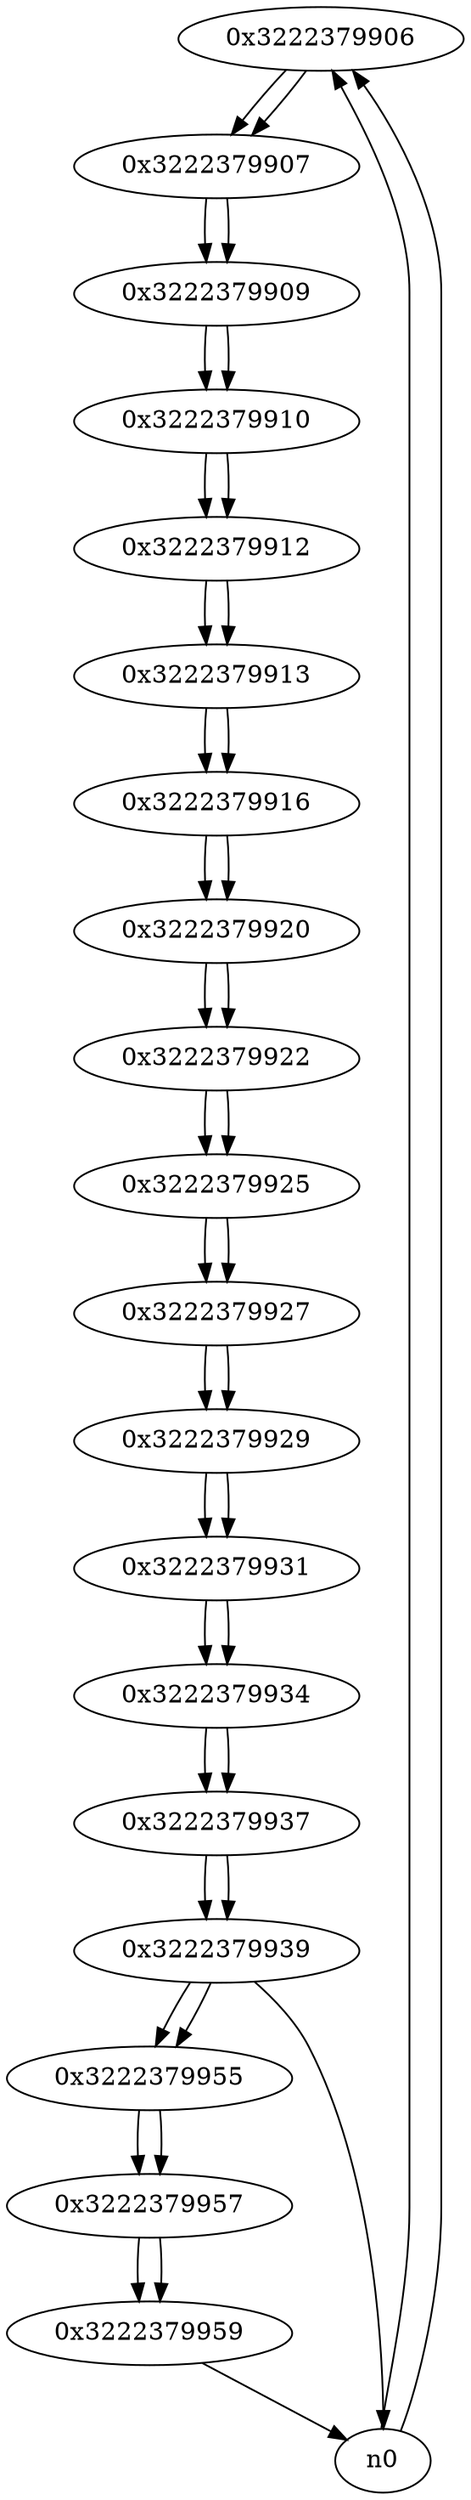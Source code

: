 digraph G{
/* nodes */
  n1 [label="0x3222379906"]
  n2 [label="0x3222379907"]
  n3 [label="0x3222379909"]
  n4 [label="0x3222379910"]
  n5 [label="0x3222379912"]
  n6 [label="0x3222379913"]
  n7 [label="0x3222379916"]
  n8 [label="0x3222379920"]
  n9 [label="0x3222379922"]
  n10 [label="0x3222379925"]
  n11 [label="0x3222379927"]
  n12 [label="0x3222379929"]
  n13 [label="0x3222379931"]
  n14 [label="0x3222379934"]
  n15 [label="0x3222379937"]
  n16 [label="0x3222379939"]
  n17 [label="0x3222379955"]
  n18 [label="0x3222379957"]
  n19 [label="0x3222379959"]
/* edges */
n1 -> n2;
n0 -> n1;
n0 -> n1;
n2 -> n3;
n1 -> n2;
n3 -> n4;
n2 -> n3;
n4 -> n5;
n3 -> n4;
n5 -> n6;
n4 -> n5;
n6 -> n7;
n5 -> n6;
n7 -> n8;
n6 -> n7;
n8 -> n9;
n7 -> n8;
n9 -> n10;
n8 -> n9;
n10 -> n11;
n9 -> n10;
n11 -> n12;
n10 -> n11;
n12 -> n13;
n11 -> n12;
n13 -> n14;
n12 -> n13;
n14 -> n15;
n13 -> n14;
n15 -> n16;
n14 -> n15;
n16 -> n17;
n16 -> n0;
n15 -> n16;
n17 -> n18;
n16 -> n17;
n18 -> n19;
n17 -> n18;
n19 -> n0;
n18 -> n19;
}
